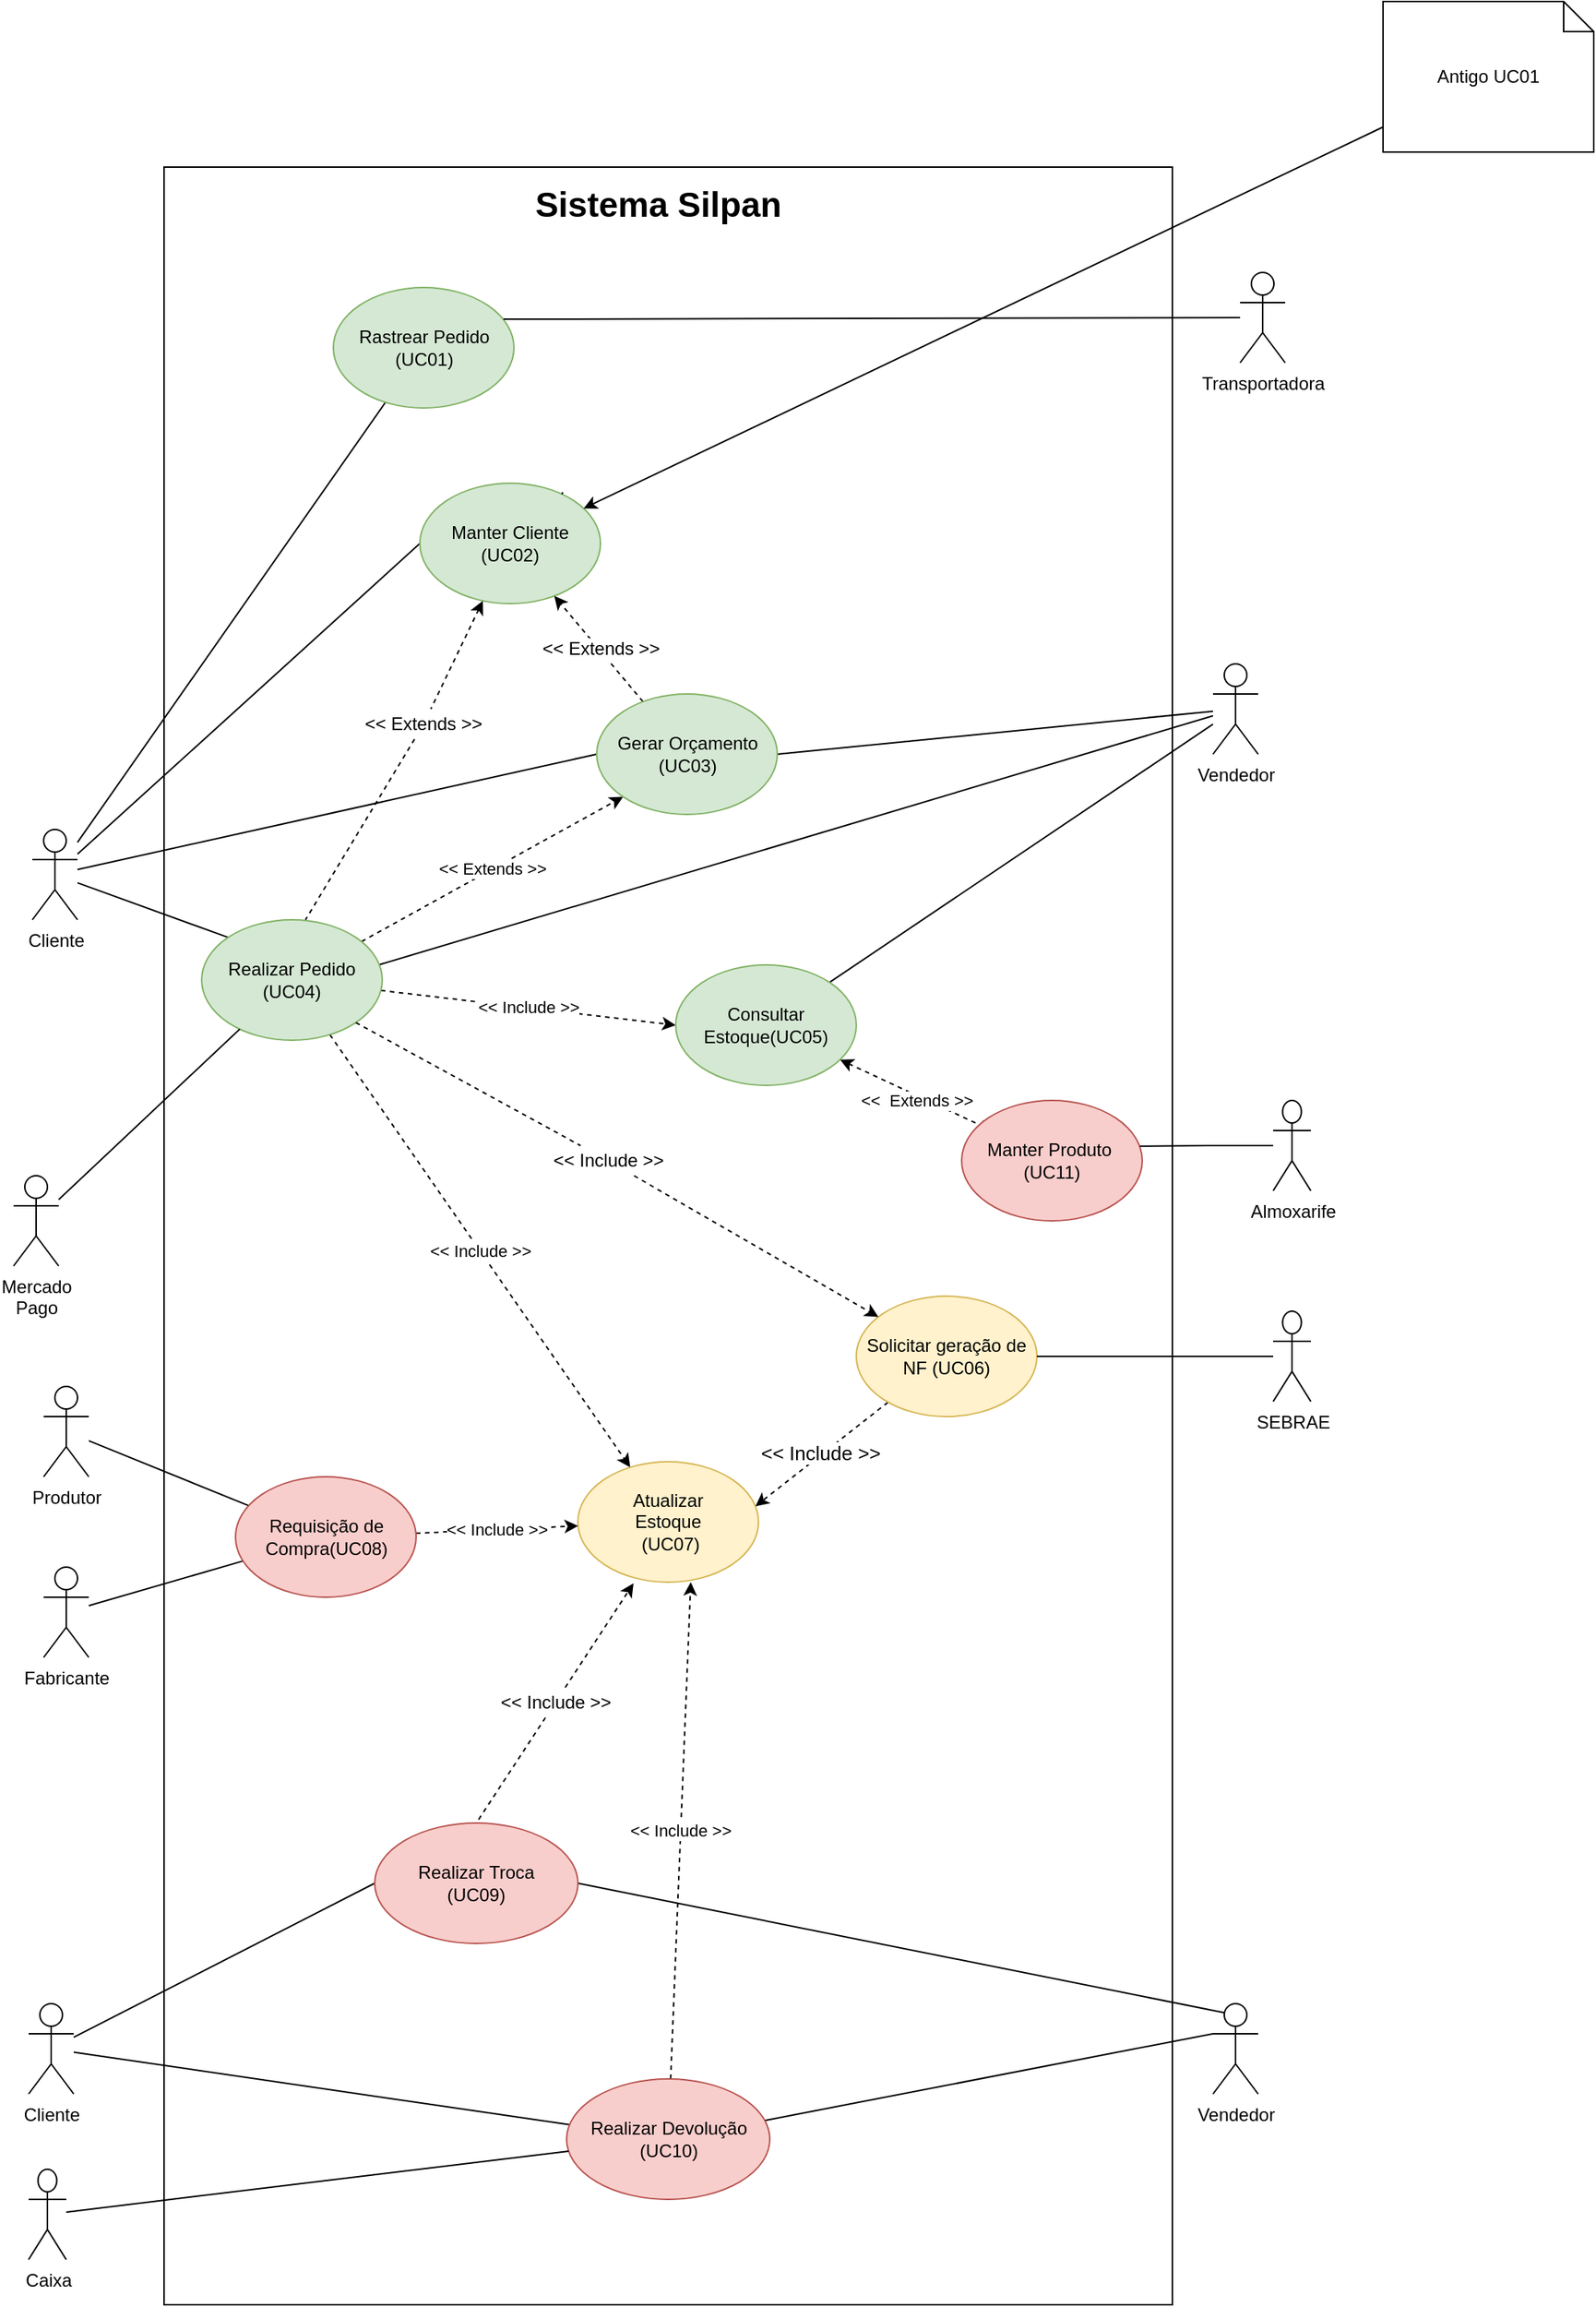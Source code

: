 <mxfile version="14.6.13" type="device"><diagram id="BuRo_AMKlYUv4dxovqnh" name="Page-1"><mxGraphModel dx="806" dy="1719" grid="1" gridSize="10" guides="1" tooltips="1" connect="1" arrows="1" fold="1" page="1" pageScale="1" pageWidth="827" pageHeight="1169" math="0" shadow="0"><root><mxCell id="0"/><mxCell id="1" parent="0"/><mxCell id="IbkjIShwM9Amx0Qfo5Cr-6" value="" style="rounded=0;whiteSpace=wrap;html=1;fontStyle=1" parent="1" vertex="1"><mxGeometry x="130" y="-360" width="670" height="1420" as="geometry"/></mxCell><mxCell id="T-wIeaB769ZTC9rPstLC-5" style="edgeStyle=none;rounded=0;orthogonalLoop=1;jettySize=auto;html=1;entryX=0;entryY=0.5;entryDx=0;entryDy=0;endArrow=none;endFill=0;" parent="1" source="IbkjIShwM9Amx0Qfo5Cr-1" target="IbkjIShwM9Amx0Qfo5Cr-9" edge="1"><mxGeometry relative="1" as="geometry"/></mxCell><mxCell id="T-wIeaB769ZTC9rPstLC-6" style="rounded=0;orthogonalLoop=1;jettySize=auto;html=1;entryX=0;entryY=0;entryDx=0;entryDy=0;endArrow=none;endFill=0;" parent="1" source="IbkjIShwM9Amx0Qfo5Cr-1" target="IbkjIShwM9Amx0Qfo5Cr-10" edge="1"><mxGeometry relative="1" as="geometry"/></mxCell><mxCell id="T-wIeaB769ZTC9rPstLC-66" style="rounded=0;orthogonalLoop=1;jettySize=auto;html=1;startArrow=none;startFill=0;endArrow=none;endFill=0;" parent="1" source="IbkjIShwM9Amx0Qfo5Cr-1" target="T-wIeaB769ZTC9rPstLC-65" edge="1"><mxGeometry relative="1" as="geometry"/></mxCell><mxCell id="8a3bhjrW2zuS4_KJurNq-2" style="rounded=0;orthogonalLoop=1;jettySize=auto;html=1;entryX=0;entryY=0.5;entryDx=0;entryDy=0;endArrow=none;endFill=0;" parent="1" source="IbkjIShwM9Amx0Qfo5Cr-1" target="8a3bhjrW2zuS4_KJurNq-1" edge="1"><mxGeometry relative="1" as="geometry"/></mxCell><mxCell id="IbkjIShwM9Amx0Qfo5Cr-1" value="Cliente" style="shape=umlActor;verticalLabelPosition=bottom;verticalAlign=top;html=1;" parent="1" vertex="1"><mxGeometry x="42.5" y="80" width="30" height="60" as="geometry"/></mxCell><mxCell id="T-wIeaB769ZTC9rPstLC-16" style="edgeStyle=none;rounded=0;orthogonalLoop=1;jettySize=auto;html=1;entryX=0.979;entryY=0.375;entryDx=0;entryDy=0;startArrow=none;startFill=0;endArrow=none;endFill=0;entryPerimeter=0;" parent="1" source="IbkjIShwM9Amx0Qfo5Cr-2" target="IbkjIShwM9Amx0Qfo5Cr-10" edge="1"><mxGeometry relative="1" as="geometry"/></mxCell><mxCell id="p-gK1G4iv9wpTvHOqd8F-5" style="edgeStyle=none;rounded=0;orthogonalLoop=1;jettySize=auto;html=1;endArrow=none;endFill=0;" parent="1" source="IbkjIShwM9Amx0Qfo5Cr-2" target="IbkjIShwM9Amx0Qfo5Cr-11" edge="1"><mxGeometry relative="1" as="geometry"/></mxCell><mxCell id="IbkjIShwM9Amx0Qfo5Cr-2" value="Vendedor" style="shape=umlActor;verticalLabelPosition=bottom;verticalAlign=top;html=1;" parent="1" vertex="1"><mxGeometry x="827" y="-30" width="30" height="60" as="geometry"/></mxCell><mxCell id="T-wIeaB769ZTC9rPstLC-3" style="rounded=0;orthogonalLoop=1;jettySize=auto;html=1;dashed=1;entryX=0.575;entryY=0;entryDx=0;entryDy=0;entryPerimeter=0;endArrow=none;endFill=0;" parent="1" source="IbkjIShwM9Amx0Qfo5Cr-16" target="IbkjIShwM9Amx0Qfo5Cr-10" edge="1"><mxGeometry relative="1" as="geometry"/></mxCell><mxCell id="IbkjIShwM9Amx0Qfo5Cr-9" value="Manter Cliente (UC02)" style="ellipse;whiteSpace=wrap;html=1;fillColor=#d5e8d4;strokeColor=#82b366;" parent="1" vertex="1"><mxGeometry x="300" y="-150" width="120" height="80" as="geometry"/></mxCell><mxCell id="hh5fiI7vTb0jbXTB1-Ci-6" value="&lt;&lt; Extends &gt;&gt;" style="rounded=0;orthogonalLoop=1;jettySize=auto;html=1;entryX=0;entryY=1;entryDx=0;entryDy=0;dashed=1;" parent="1" source="IbkjIShwM9Amx0Qfo5Cr-10" target="8a3bhjrW2zuS4_KJurNq-1" edge="1"><mxGeometry relative="1" as="geometry"/></mxCell><mxCell id="hh5fiI7vTb0jbXTB1-Ci-8" value="&amp;lt;&amp;lt; Include &amp;gt;&amp;gt;" style="edgeStyle=none;rounded=0;orthogonalLoop=1;jettySize=auto;html=1;dashed=1;" parent="1" source="IbkjIShwM9Amx0Qfo5Cr-10" target="IbkjIShwM9Amx0Qfo5Cr-13" edge="1"><mxGeometry relative="1" as="geometry"/></mxCell><mxCell id="NuNTCcfRlkaxtjvmkvtK-4" value="&amp;lt;&amp;lt; Include &amp;gt;&amp;gt;" style="edgeStyle=none;rounded=0;orthogonalLoop=1;jettySize=auto;html=1;endArrow=classic;endFill=1;dashed=1;entryX=0;entryY=0.5;entryDx=0;entryDy=0;" parent="1" source="IbkjIShwM9Amx0Qfo5Cr-10" target="IbkjIShwM9Amx0Qfo5Cr-11" edge="1"><mxGeometry relative="1" as="geometry"/></mxCell><mxCell id="IbkjIShwM9Amx0Qfo5Cr-10" value="Realizar Pedido (UC04)" style="ellipse;whiteSpace=wrap;html=1;fillColor=#d5e8d4;strokeColor=#82b366;" parent="1" vertex="1"><mxGeometry x="155" y="140" width="120" height="80" as="geometry"/></mxCell><mxCell id="nf_BZtj-rut8XEmqHuDb-6" style="edgeStyle=none;rounded=0;orthogonalLoop=1;jettySize=auto;html=1;endArrow=none;endFill=0;dashed=1;exitX=1;exitY=1;exitDx=0;exitDy=0;" parent="1" source="IbkjIShwM9Amx0Qfo5Cr-10" target="p-gK1G4iv9wpTvHOqd8F-7" edge="1"><mxGeometry relative="1" as="geometry"/></mxCell><mxCell id="jTLfUe_lswq2ZJhb8AYn-4" value="&amp;lt;&amp;lt;&amp;nbsp; Extends &amp;gt;&amp;gt;" style="rounded=0;orthogonalLoop=1;jettySize=auto;html=1;entryX=0.167;entryY=0.25;entryDx=0;entryDy=0;entryPerimeter=0;endArrow=open;endFill=0;dashed=1;startArrow=classic;startFill=1;" parent="1" source="IbkjIShwM9Amx0Qfo5Cr-11" target="jTLfUe_lswq2ZJhb8AYn-1" edge="1"><mxGeometry x="0.033" y="-3" relative="1" as="geometry"><mxPoint as="offset"/></mxGeometry></mxCell><mxCell id="IbkjIShwM9Amx0Qfo5Cr-11" value="Consultar Estoque(UC05)" style="ellipse;whiteSpace=wrap;html=1;fillColor=#d5e8d4;strokeColor=#82b366;" parent="1" vertex="1"><mxGeometry x="470" y="170" width="120" height="80" as="geometry"/></mxCell><mxCell id="IbkjIShwM9Amx0Qfo5Cr-13" value="Atualizar&lt;br&gt;Estoque&lt;br&gt;&amp;nbsp;(UC07)" style="ellipse;whiteSpace=wrap;html=1;fillColor=#fff2cc;strokeColor=#d6b656;" parent="1" vertex="1"><mxGeometry x="405" y="500" width="120" height="80" as="geometry"/></mxCell><mxCell id="IbkjIShwM9Amx0Qfo5Cr-16" value="&amp;lt;&amp;lt; Extends &amp;gt;&amp;gt;" style="text;html=1;strokeColor=none;fillColor=none;align=center;verticalAlign=middle;whiteSpace=wrap;rounded=0;" parent="1" vertex="1"><mxGeometry x="260" width="85" height="20" as="geometry"/></mxCell><mxCell id="T-wIeaB769ZTC9rPstLC-4" style="rounded=0;orthogonalLoop=1;jettySize=auto;html=1;endArrow=none;endFill=0;dashed=1;startArrow=classic;startFill=1;" parent="1" source="IbkjIShwM9Amx0Qfo5Cr-9" target="IbkjIShwM9Amx0Qfo5Cr-16" edge="1"><mxGeometry relative="1" as="geometry"><mxPoint x="230" y="80" as="sourcePoint"/><mxPoint x="230" y="160" as="targetPoint"/></mxGeometry></mxCell><mxCell id="zybT_phTBYuvsrtFDzrW-3" value="&amp;lt;&amp;lt; Include &amp;gt;&amp;gt;" style="edgeStyle=none;rounded=0;orthogonalLoop=1;jettySize=auto;html=1;entryX=0.983;entryY=0.37;entryDx=0;entryDy=0;entryPerimeter=0;dashed=1;fontSize=13;" parent="1" source="T-wIeaB769ZTC9rPstLC-20" target="IbkjIShwM9Amx0Qfo5Cr-13" edge="1"><mxGeometry x="0.003" y="-1" relative="1" as="geometry"><mxPoint as="offset"/></mxGeometry></mxCell><mxCell id="T-wIeaB769ZTC9rPstLC-20" value="Solicitar geração de NF (UC06)" style="ellipse;whiteSpace=wrap;html=1;fillColor=#fff2cc;strokeColor=#d6b656;" parent="1" vertex="1"><mxGeometry x="590" y="390" width="120" height="80" as="geometry"/></mxCell><mxCell id="nf_BZtj-rut8XEmqHuDb-7" style="rounded=0;orthogonalLoop=1;jettySize=auto;html=1;endArrow=none;endFill=0;" parent="1" source="T-wIeaB769ZTC9rPstLC-60" target="T-wIeaB769ZTC9rPstLC-20" edge="1"><mxGeometry relative="1" as="geometry"/></mxCell><mxCell id="T-wIeaB769ZTC9rPstLC-60" value="SEBRAE" style="shape=umlActor;verticalLabelPosition=bottom;verticalAlign=top;html=1;" parent="1" vertex="1"><mxGeometry x="867" y="400" width="25" height="60" as="geometry"/></mxCell><mxCell id="p-gK1G4iv9wpTvHOqd8F-6" style="edgeStyle=none;rounded=0;orthogonalLoop=1;jettySize=auto;html=1;endArrow=classic;endFill=1;dashed=1;" parent="1" source="p-gK1G4iv9wpTvHOqd8F-7" target="T-wIeaB769ZTC9rPstLC-20" edge="1"><mxGeometry relative="1" as="geometry"/></mxCell><mxCell id="T-wIeaB769ZTC9rPstLC-65" value="Rastrear Pedido (UC01)" style="ellipse;whiteSpace=wrap;html=1;fillColor=#d5e8d4;strokeColor=#82b366;" parent="1" vertex="1"><mxGeometry x="242.5" y="-280" width="120" height="80" as="geometry"/></mxCell><mxCell id="p-gK1G4iv9wpTvHOqd8F-7" value="&amp;lt;&amp;lt; Include &amp;gt;&amp;gt;" style="text;html=1;align=center;verticalAlign=middle;resizable=0;points=[];autosize=1;rotation=0;" parent="1" vertex="1"><mxGeometry x="380" y="290" width="90" height="20" as="geometry"/></mxCell><mxCell id="p-gK1G4iv9wpTvHOqd8F-32" style="edgeStyle=none;rounded=0;orthogonalLoop=1;jettySize=auto;html=1;endArrow=none;endFill=0;" parent="1" source="p-gK1G4iv9wpTvHOqd8F-20" target="p-gK1G4iv9wpTvHOqd8F-23" edge="1"><mxGeometry relative="1" as="geometry"/></mxCell><mxCell id="g3q_0z_fpwJWzno2rDm5-3" style="edgeStyle=none;rounded=0;orthogonalLoop=1;jettySize=auto;html=1;entryX=0;entryY=0.5;entryDx=0;entryDy=0;endArrow=none;endFill=0;" parent="1" source="p-gK1G4iv9wpTvHOqd8F-20" target="g3q_0z_fpwJWzno2rDm5-2" edge="1"><mxGeometry relative="1" as="geometry"/></mxCell><mxCell id="p-gK1G4iv9wpTvHOqd8F-20" value="Cliente" style="shape=umlActor;verticalLabelPosition=bottom;verticalAlign=top;html=1;" parent="1" vertex="1"><mxGeometry x="40" y="860" width="30" height="60" as="geometry"/></mxCell><mxCell id="g3q_0z_fpwJWzno2rDm5-5" style="edgeStyle=none;rounded=0;orthogonalLoop=1;jettySize=auto;html=1;entryX=0;entryY=0.333;entryDx=0;entryDy=0;entryPerimeter=0;endArrow=none;endFill=0;" parent="1" source="p-gK1G4iv9wpTvHOqd8F-23" target="p-gK1G4iv9wpTvHOqd8F-24" edge="1"><mxGeometry relative="1" as="geometry"/></mxCell><mxCell id="g3q_0z_fpwJWzno2rDm5-9" value="&amp;lt;&amp;lt; Include &amp;gt;&amp;gt;" style="edgeStyle=none;rounded=0;orthogonalLoop=1;jettySize=auto;html=1;entryX=0.625;entryY=1;entryDx=0;entryDy=0;dashed=1;endArrow=classic;endFill=1;strokeWidth=1;entryPerimeter=0;" parent="1" source="p-gK1G4iv9wpTvHOqd8F-23" target="IbkjIShwM9Amx0Qfo5Cr-13" edge="1"><mxGeometry relative="1" as="geometry"/></mxCell><mxCell id="p-gK1G4iv9wpTvHOqd8F-23" value="Realizar Devolução&lt;br&gt;(UC10)" style="ellipse;whiteSpace=wrap;html=1;fillColor=#f8cecc;strokeColor=#b85450;" parent="1" vertex="1"><mxGeometry x="397.5" y="910" width="135" height="80" as="geometry"/></mxCell><mxCell id="p-gK1G4iv9wpTvHOqd8F-24" value="Vendedor" style="shape=umlActor;verticalLabelPosition=bottom;verticalAlign=top;html=1;" parent="1" vertex="1"><mxGeometry x="827" y="860" width="30" height="60" as="geometry"/></mxCell><mxCell id="p-gK1G4iv9wpTvHOqd8F-44" style="rounded=0;orthogonalLoop=1;jettySize=auto;html=1;entryX=0.5;entryY=0;entryDx=0;entryDy=0;endArrow=none;endFill=0;dashed=1;" parent="1" source="p-gK1G4iv9wpTvHOqd8F-42" target="g3q_0z_fpwJWzno2rDm5-2" edge="1"><mxGeometry relative="1" as="geometry"/></mxCell><mxCell id="p-gK1G4iv9wpTvHOqd8F-45" style="rounded=0;orthogonalLoop=1;jettySize=auto;html=1;entryX=0.308;entryY=1.01;entryDx=0;entryDy=0;endArrow=classic;endFill=1;dashed=1;entryPerimeter=0;" parent="1" source="p-gK1G4iv9wpTvHOqd8F-42" target="IbkjIShwM9Amx0Qfo5Cr-13" edge="1"><mxGeometry relative="1" as="geometry"/></mxCell><mxCell id="p-gK1G4iv9wpTvHOqd8F-42" value="&amp;lt;&amp;lt; Include &amp;gt;&amp;gt;" style="text;html=1;align=center;verticalAlign=middle;resizable=0;points=[];autosize=1;rotation=0;" parent="1" vertex="1"><mxGeometry x="345" y="650" width="90" height="20" as="geometry"/></mxCell><mxCell id="hh5fiI7vTb0jbXTB1-Ci-12" style="edgeStyle=none;rounded=0;orthogonalLoop=1;jettySize=auto;html=1;endArrow=none;endFill=0;" parent="1" source="6sv0ZcUWcWpbaiPJQpah-1" target="hh5fiI7vTb0jbXTB1-Ci-10" edge="1"><mxGeometry relative="1" as="geometry"/></mxCell><mxCell id="6sv0ZcUWcWpbaiPJQpah-1" value="Fabricante" style="shape=umlActor;verticalLabelPosition=bottom;verticalAlign=top;html=1;" parent="1" vertex="1"><mxGeometry x="50" y="570" width="30" height="60" as="geometry"/></mxCell><mxCell id="6sv0ZcUWcWpbaiPJQpah-13" style="rounded=0;orthogonalLoop=1;jettySize=auto;html=1;startArrow=none;startFill=0;endArrow=none;endFill=0;" parent="1" source="6sv0ZcUWcWpbaiPJQpah-12" target="p-gK1G4iv9wpTvHOqd8F-23" edge="1"><mxGeometry relative="1" as="geometry"><mxPoint x="170" y="740" as="targetPoint"/></mxGeometry></mxCell><mxCell id="6sv0ZcUWcWpbaiPJQpah-12" value="Caixa" style="shape=umlActor;verticalLabelPosition=bottom;verticalAlign=top;html=1;" parent="1" vertex="1"><mxGeometry x="40" y="970" width="25" height="60" as="geometry"/></mxCell><mxCell id="6sv0ZcUWcWpbaiPJQpah-14" value="Sistema Silpan" style="text;html=1;align=center;verticalAlign=middle;resizable=0;points=[];autosize=1;fontSize=23;fontStyle=1" parent="1" vertex="1"><mxGeometry x="367.5" y="-350" width="180" height="30" as="geometry"/></mxCell><mxCell id="8a3bhjrW2zuS4_KJurNq-3" style="edgeStyle=none;rounded=0;orthogonalLoop=1;jettySize=auto;html=1;endArrow=none;endFill=0;exitX=1;exitY=0.5;exitDx=0;exitDy=0;" parent="1" source="8a3bhjrW2zuS4_KJurNq-1" target="IbkjIShwM9Amx0Qfo5Cr-2" edge="1"><mxGeometry relative="1" as="geometry"><mxPoint x="820" as="targetPoint"/><Array as="points"/></mxGeometry></mxCell><mxCell id="8a3bhjrW2zuS4_KJurNq-15" style="edgeStyle=none;rounded=0;orthogonalLoop=1;jettySize=auto;html=1;dashed=1;endArrow=classic;endFill=1;" parent="1" source="8a3bhjrW2zuS4_KJurNq-1" target="IbkjIShwM9Amx0Qfo5Cr-9" edge="1"><mxGeometry relative="1" as="geometry"/></mxCell><mxCell id="8a3bhjrW2zuS4_KJurNq-16" value="&lt;span style=&quot;font-size: 12px ; background-color: rgb(255 , 255 , 255)&quot;&gt;&amp;lt;&amp;lt; Extends &amp;gt;&amp;gt;&lt;/span&gt;" style="edgeLabel;html=1;align=center;verticalAlign=middle;resizable=0;points=[];" parent="8a3bhjrW2zuS4_KJurNq-15" vertex="1" connectable="0"><mxGeometry x="0.27" y="1" relative="1" as="geometry"><mxPoint x="9.78" y="8.61" as="offset"/></mxGeometry></mxCell><mxCell id="8a3bhjrW2zuS4_KJurNq-1" value="Gerar Orçamento&lt;br&gt;(UC03)" style="ellipse;whiteSpace=wrap;html=1;fillColor=#d5e8d4;strokeColor=#82b366;" parent="1" vertex="1"><mxGeometry x="417.5" y="-10" width="120" height="80" as="geometry"/></mxCell><mxCell id="8a3bhjrW2zuS4_KJurNq-6" style="edgeStyle=none;rounded=0;orthogonalLoop=1;jettySize=auto;html=1;entryX=0.792;entryY=0.076;entryDx=0;entryDy=0;entryPerimeter=0;endArrow=none;endFill=0;" parent="1" source="IbkjIShwM9Amx0Qfo5Cr-9" target="IbkjIShwM9Amx0Qfo5Cr-9" edge="1"><mxGeometry relative="1" as="geometry"/></mxCell><mxCell id="hh5fiI7vTb0jbXTB1-Ci-11" style="edgeStyle=none;rounded=0;orthogonalLoop=1;jettySize=auto;html=1;endArrow=none;endFill=0;" parent="1" source="hh5fiI7vTb0jbXTB1-Ci-9" target="hh5fiI7vTb0jbXTB1-Ci-10" edge="1"><mxGeometry relative="1" as="geometry"/></mxCell><mxCell id="6n7o6h919d7Xh_0hlBJ7-4" value="" style="rounded=0;orthogonalLoop=1;jettySize=auto;html=1;endArrow=none;endFill=0;" parent="1" source="6n7o6h919d7Xh_0hlBJ7-1" target="IbkjIShwM9Amx0Qfo5Cr-10" edge="1"><mxGeometry relative="1" as="geometry"><mxPoint x="192.5" y="340" as="targetPoint"/></mxGeometry></mxCell><mxCell id="hh5fiI7vTb0jbXTB1-Ci-9" value="Produtor" style="shape=umlActor;verticalLabelPosition=bottom;verticalAlign=top;html=1;" parent="1" vertex="1"><mxGeometry x="50" y="450" width="30" height="60" as="geometry"/></mxCell><mxCell id="6n7o6h919d7Xh_0hlBJ7-1" value="Mercado&lt;br&gt;Pago" style="shape=umlActor;verticalLabelPosition=bottom;verticalAlign=top;html=1;outlineConnect=0;" parent="1" vertex="1"><mxGeometry x="30" y="310" width="30" height="60" as="geometry"/></mxCell><mxCell id="hh5fiI7vTb0jbXTB1-Ci-13" value="&amp;lt;&amp;lt; Include &amp;gt;&amp;gt;" style="edgeStyle=none;rounded=0;orthogonalLoop=1;jettySize=auto;html=1;dashed=1;" parent="1" source="hh5fiI7vTb0jbXTB1-Ci-10" target="IbkjIShwM9Amx0Qfo5Cr-13" edge="1"><mxGeometry relative="1" as="geometry"/></mxCell><mxCell id="hh5fiI7vTb0jbXTB1-Ci-10" value="Requisição de Compra(UC08)" style="ellipse;whiteSpace=wrap;html=1;fillColor=#f8cecc;strokeColor=#b85450;" parent="1" vertex="1"><mxGeometry x="177.5" y="510" width="120" height="80" as="geometry"/></mxCell><mxCell id="NuNTCcfRlkaxtjvmkvtK-3" style="edgeStyle=none;rounded=0;orthogonalLoop=1;jettySize=auto;html=1;endArrow=none;endFill=0;entryX=0.942;entryY=0.263;entryDx=0;entryDy=0;entryPerimeter=0;" parent="1" source="NuNTCcfRlkaxtjvmkvtK-1" target="T-wIeaB769ZTC9rPstLC-65" edge="1"><mxGeometry relative="1" as="geometry"><mxPoint x="360" y="-260" as="targetPoint"/></mxGeometry></mxCell><mxCell id="NuNTCcfRlkaxtjvmkvtK-1" value="Transportadora" style="shape=umlActor;verticalLabelPosition=bottom;verticalAlign=top;html=1;" parent="1" vertex="1"><mxGeometry x="845" y="-290" width="30" height="60" as="geometry"/></mxCell><mxCell id="g3q_0z_fpwJWzno2rDm5-6" style="edgeStyle=none;rounded=0;orthogonalLoop=1;jettySize=auto;html=1;entryX=0.25;entryY=0.1;entryDx=0;entryDy=0;entryPerimeter=0;endArrow=none;endFill=0;exitX=1;exitY=0.5;exitDx=0;exitDy=0;" parent="1" source="g3q_0z_fpwJWzno2rDm5-2" target="p-gK1G4iv9wpTvHOqd8F-24" edge="1"><mxGeometry relative="1" as="geometry"/></mxCell><mxCell id="g3q_0z_fpwJWzno2rDm5-2" value="Realizar Troca&lt;br&gt;(UC09)" style="ellipse;whiteSpace=wrap;html=1;fillColor=#f8cecc;strokeColor=#b85450;" parent="1" vertex="1"><mxGeometry x="270" y="740" width="135" height="80" as="geometry"/></mxCell><mxCell id="jTLfUe_lswq2ZJhb8AYn-1" value="Manter Produto&amp;nbsp;&lt;br&gt;(UC11)" style="ellipse;whiteSpace=wrap;html=1;fillColor=#f8cecc;strokeColor=#b85450;" parent="1" vertex="1"><mxGeometry x="660" y="260" width="120" height="80" as="geometry"/></mxCell><mxCell id="jTLfUe_lswq2ZJhb8AYn-3" style="edgeStyle=orthogonalEdgeStyle;rounded=0;orthogonalLoop=1;jettySize=auto;html=1;entryX=0.987;entryY=0.38;entryDx=0;entryDy=0;entryPerimeter=0;endArrow=none;endFill=0;" parent="1" source="jTLfUe_lswq2ZJhb8AYn-2" target="jTLfUe_lswq2ZJhb8AYn-1" edge="1"><mxGeometry relative="1" as="geometry"/></mxCell><mxCell id="jTLfUe_lswq2ZJhb8AYn-2" value="Almoxarife" style="shape=umlActor;verticalLabelPosition=bottom;verticalAlign=top;html=1;" parent="1" vertex="1"><mxGeometry x="867" y="260" width="25" height="60" as="geometry"/></mxCell><mxCell id="JLWp0Z-pIx_C6Eaw7pdl-2" style="rounded=0;orthogonalLoop=1;jettySize=auto;html=1;" parent="1" source="JLWp0Z-pIx_C6Eaw7pdl-1" target="IbkjIShwM9Amx0Qfo5Cr-9" edge="1"><mxGeometry relative="1" as="geometry"/></mxCell><mxCell id="JLWp0Z-pIx_C6Eaw7pdl-1" value="Antigo UC01" style="shape=note;size=20;whiteSpace=wrap;html=1;" parent="1" vertex="1"><mxGeometry x="940" y="-470" width="140" height="100" as="geometry"/></mxCell></root></mxGraphModel></diagram></mxfile>